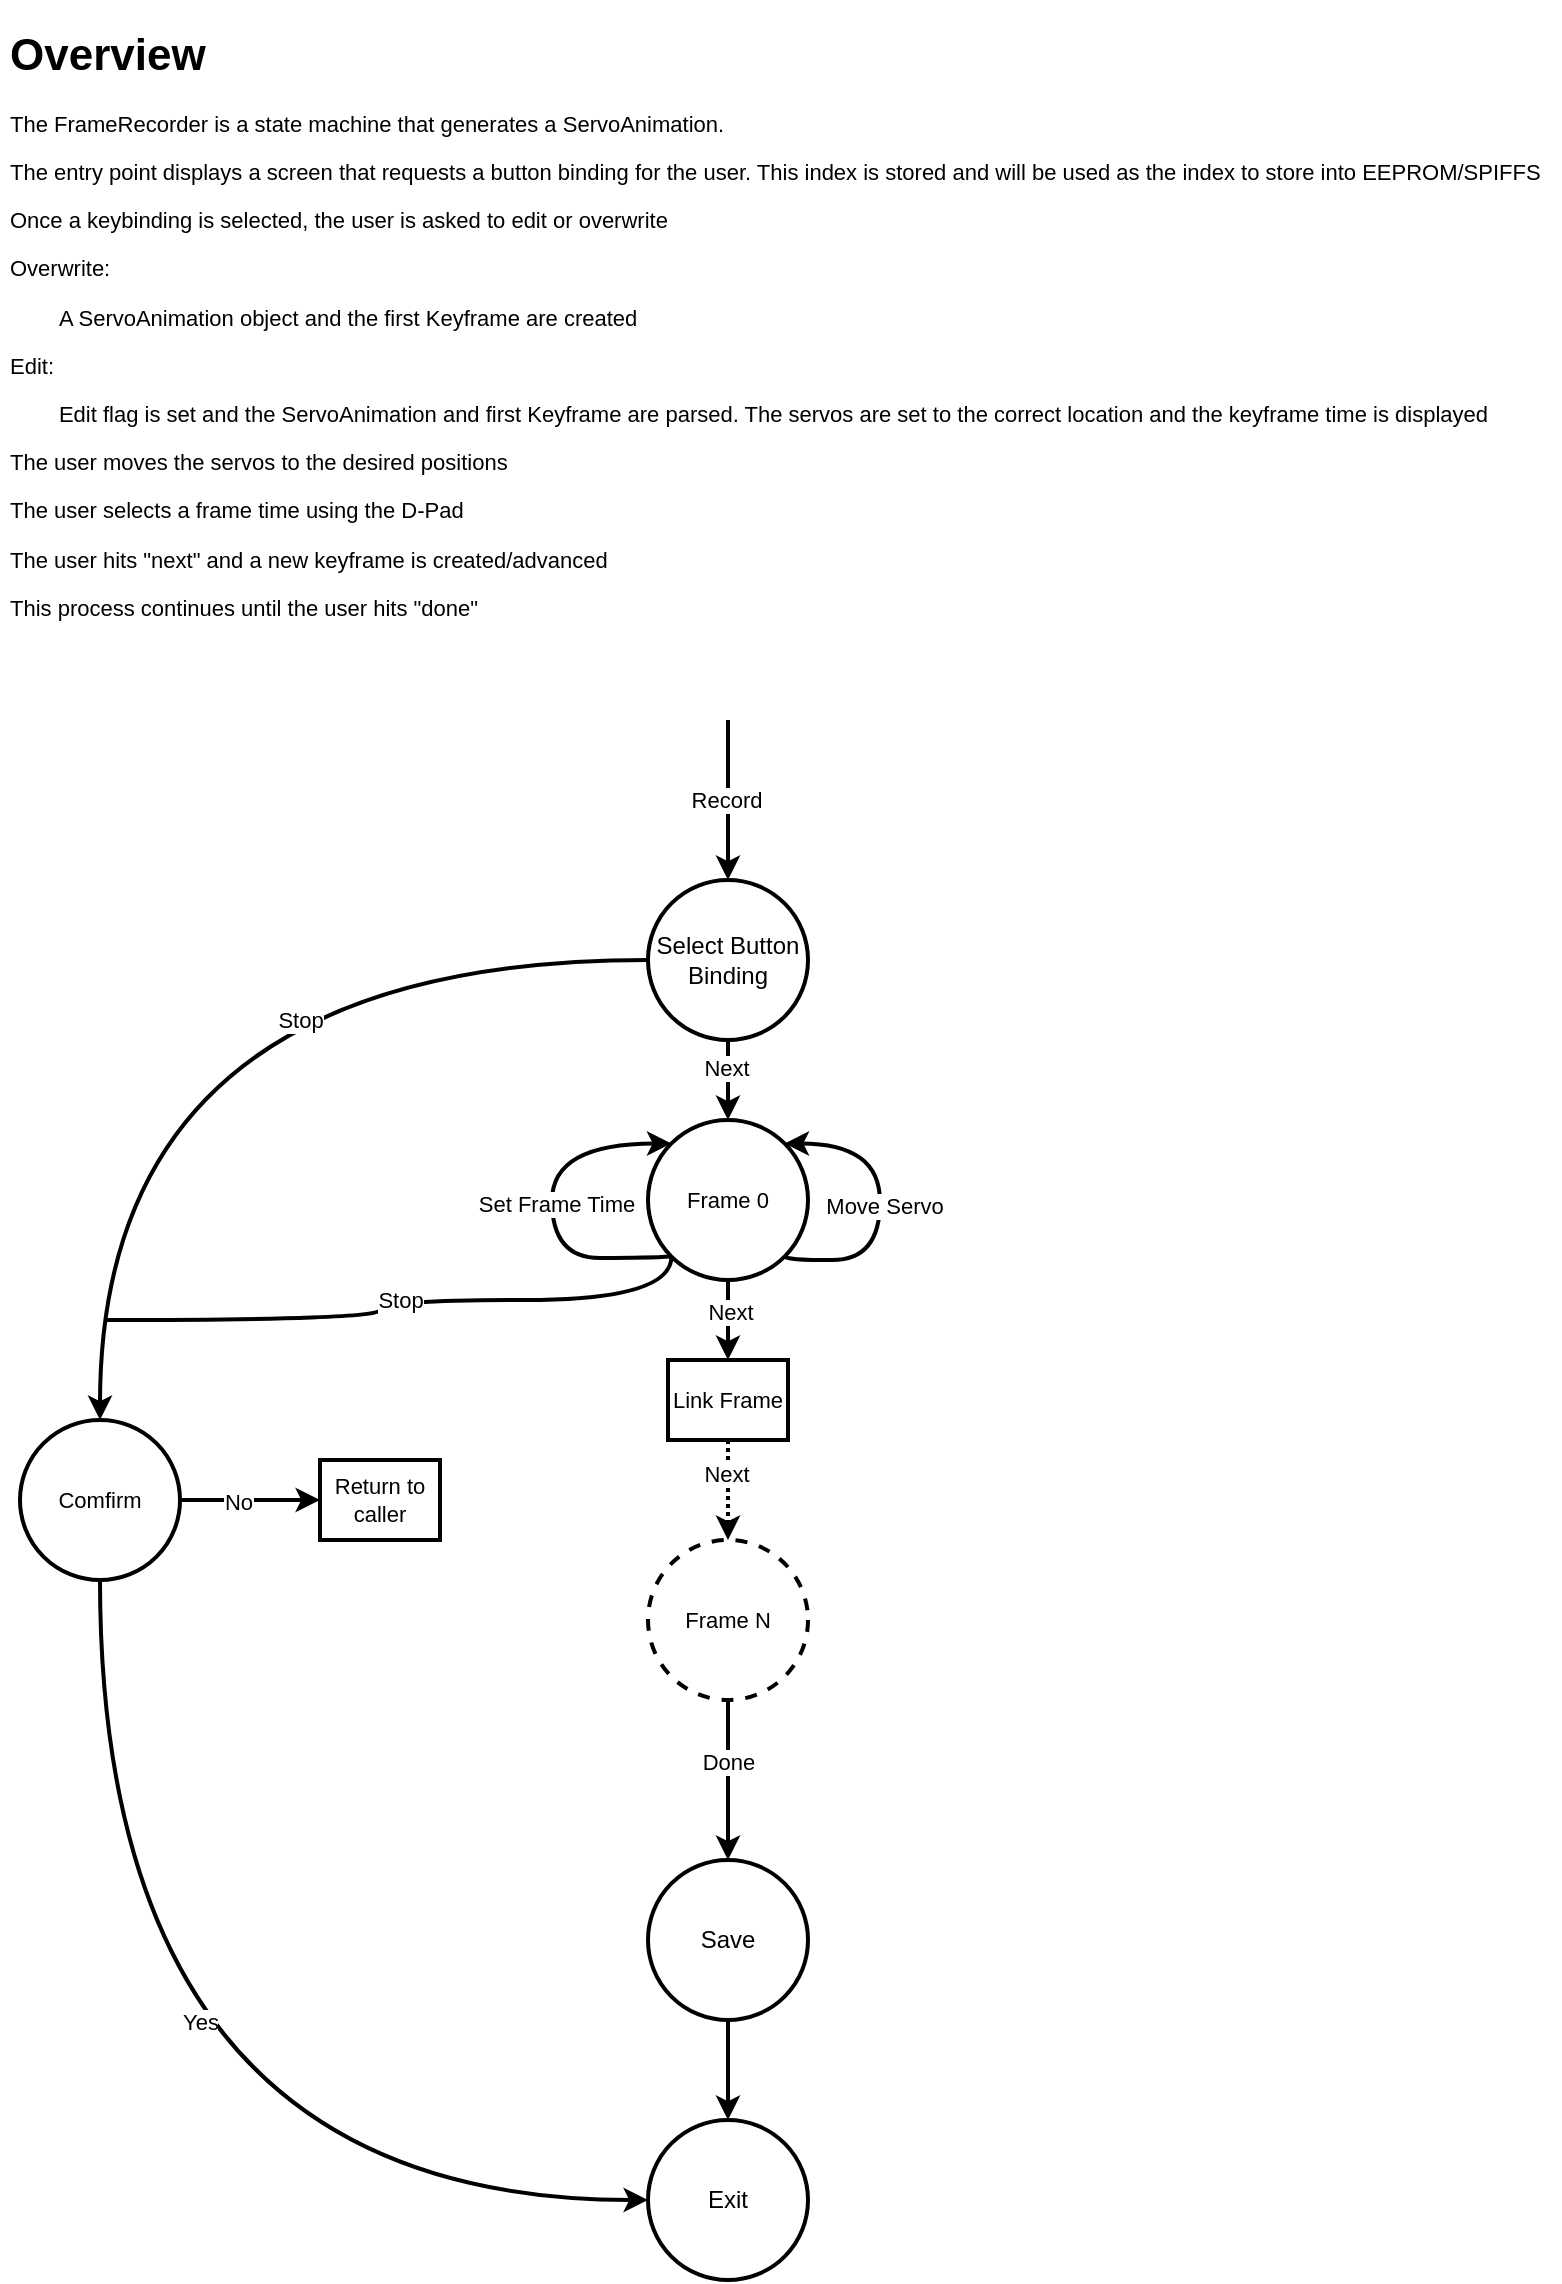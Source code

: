 <mxfile version="23.0.2" type="device">
  <diagram id="C5RBs43oDa-KdzZeNtuy" name="Page-1">
    <mxGraphModel dx="1060" dy="1110" grid="1" gridSize="10" guides="1" tooltips="1" connect="1" arrows="1" fold="1" page="1" pageScale="1" pageWidth="827" pageHeight="1169" math="0" shadow="0">
      <root>
        <mxCell id="WIyWlLk6GJQsqaUBKTNV-0" />
        <mxCell id="WIyWlLk6GJQsqaUBKTNV-1" parent="WIyWlLk6GJQsqaUBKTNV-0" />
        <mxCell id="XPkIjIV3tKnvLMuCNbhq-1" style="edgeStyle=orthogonalEdgeStyle;rounded=0;orthogonalLoop=1;jettySize=auto;html=1;exitX=0.5;exitY=0;exitDx=0;exitDy=0;endArrow=none;endFill=0;startArrow=classic;startFill=1;strokeWidth=2;" edge="1" parent="WIyWlLk6GJQsqaUBKTNV-1" source="XPkIjIV3tKnvLMuCNbhq-0">
          <mxGeometry relative="1" as="geometry">
            <mxPoint x="384" y="360" as="targetPoint" />
          </mxGeometry>
        </mxCell>
        <mxCell id="XPkIjIV3tKnvLMuCNbhq-2" value="Record" style="edgeLabel;html=1;align=center;verticalAlign=middle;resizable=0;points=[];" vertex="1" connectable="0" parent="XPkIjIV3tKnvLMuCNbhq-1">
          <mxGeometry x="-0.019" y="1" relative="1" as="geometry">
            <mxPoint x="-1" as="offset" />
          </mxGeometry>
        </mxCell>
        <mxCell id="XPkIjIV3tKnvLMuCNbhq-16" style="edgeStyle=orthogonalEdgeStyle;shape=connector;rounded=0;orthogonalLoop=1;jettySize=auto;html=1;exitX=0;exitY=0.5;exitDx=0;exitDy=0;entryX=0.5;entryY=0;entryDx=0;entryDy=0;labelBackgroundColor=default;strokeColor=default;strokeWidth=2;align=center;verticalAlign=middle;fontFamily=Helvetica;fontSize=11;fontColor=default;startArrow=none;startFill=0;endArrow=classic;endFill=1;curved=1;" edge="1" parent="WIyWlLk6GJQsqaUBKTNV-1" source="XPkIjIV3tKnvLMuCNbhq-0" target="XPkIjIV3tKnvLMuCNbhq-15">
          <mxGeometry relative="1" as="geometry" />
        </mxCell>
        <mxCell id="XPkIjIV3tKnvLMuCNbhq-23" value="Stop" style="edgeLabel;html=1;align=center;verticalAlign=middle;resizable=0;points=[];fontSize=11;fontFamily=Helvetica;fontColor=default;" vertex="1" connectable="0" parent="XPkIjIV3tKnvLMuCNbhq-16">
          <mxGeometry x="-0.219" y="22" relative="1" as="geometry">
            <mxPoint x="23" y="8" as="offset" />
          </mxGeometry>
        </mxCell>
        <mxCell id="XPkIjIV3tKnvLMuCNbhq-24" style="edgeStyle=orthogonalEdgeStyle;shape=connector;rounded=0;orthogonalLoop=1;jettySize=auto;html=1;exitX=0.5;exitY=1;exitDx=0;exitDy=0;entryX=0.5;entryY=0;entryDx=0;entryDy=0;labelBackgroundColor=default;strokeColor=default;strokeWidth=2;align=center;verticalAlign=middle;fontFamily=Helvetica;fontSize=11;fontColor=default;startArrow=none;startFill=0;endArrow=classic;endFill=1;" edge="1" parent="WIyWlLk6GJQsqaUBKTNV-1" source="XPkIjIV3tKnvLMuCNbhq-0" target="XPkIjIV3tKnvLMuCNbhq-6">
          <mxGeometry relative="1" as="geometry" />
        </mxCell>
        <mxCell id="XPkIjIV3tKnvLMuCNbhq-25" value="Next" style="edgeLabel;html=1;align=center;verticalAlign=middle;resizable=0;points=[];fontSize=11;fontFamily=Helvetica;fontColor=default;" vertex="1" connectable="0" parent="XPkIjIV3tKnvLMuCNbhq-24">
          <mxGeometry x="-0.295" y="-1" relative="1" as="geometry">
            <mxPoint as="offset" />
          </mxGeometry>
        </mxCell>
        <mxCell id="XPkIjIV3tKnvLMuCNbhq-0" value="Select Button Binding" style="ellipse;whiteSpace=wrap;html=1;aspect=fixed;strokeWidth=2;" vertex="1" parent="WIyWlLk6GJQsqaUBKTNV-1">
          <mxGeometry x="344" y="440" width="80" height="80" as="geometry" />
        </mxCell>
        <mxCell id="XPkIjIV3tKnvLMuCNbhq-52" style="edgeStyle=orthogonalEdgeStyle;shape=connector;rounded=0;orthogonalLoop=1;jettySize=auto;html=1;exitX=0.5;exitY=1;exitDx=0;exitDy=0;entryX=0.5;entryY=0;entryDx=0;entryDy=0;labelBackgroundColor=default;strokeColor=default;strokeWidth=2;align=center;verticalAlign=middle;fontFamily=Helvetica;fontSize=11;fontColor=default;startArrow=none;startFill=0;endArrow=classic;endFill=1;" edge="1" parent="WIyWlLk6GJQsqaUBKTNV-1" source="XPkIjIV3tKnvLMuCNbhq-3" target="XPkIjIV3tKnvLMuCNbhq-4">
          <mxGeometry relative="1" as="geometry" />
        </mxCell>
        <mxCell id="XPkIjIV3tKnvLMuCNbhq-3" value="Save" style="ellipse;whiteSpace=wrap;html=1;aspect=fixed;strokeWidth=2;" vertex="1" parent="WIyWlLk6GJQsqaUBKTNV-1">
          <mxGeometry x="344" y="930" width="80" height="80" as="geometry" />
        </mxCell>
        <mxCell id="XPkIjIV3tKnvLMuCNbhq-4" value="Exit" style="ellipse;whiteSpace=wrap;html=1;strokeWidth=2;" vertex="1" parent="WIyWlLk6GJQsqaUBKTNV-1">
          <mxGeometry x="344" y="1060" width="80" height="80" as="geometry" />
        </mxCell>
        <mxCell id="XPkIjIV3tKnvLMuCNbhq-29" style="edgeStyle=orthogonalEdgeStyle;shape=connector;rounded=0;orthogonalLoop=1;jettySize=auto;html=1;exitX=0.5;exitY=1;exitDx=0;exitDy=0;entryX=0.5;entryY=0;entryDx=0;entryDy=0;labelBackgroundColor=default;strokeColor=default;strokeWidth=2;align=center;verticalAlign=middle;fontFamily=Helvetica;fontSize=11;fontColor=default;startArrow=none;startFill=0;endArrow=classic;endFill=1;" edge="1" parent="WIyWlLk6GJQsqaUBKTNV-1" source="XPkIjIV3tKnvLMuCNbhq-6" target="XPkIjIV3tKnvLMuCNbhq-26">
          <mxGeometry relative="1" as="geometry" />
        </mxCell>
        <mxCell id="XPkIjIV3tKnvLMuCNbhq-30" value="Next" style="edgeLabel;html=1;align=center;verticalAlign=middle;resizable=0;points=[];fontSize=11;fontFamily=Helvetica;fontColor=default;" vertex="1" connectable="0" parent="XPkIjIV3tKnvLMuCNbhq-29">
          <mxGeometry x="-0.225" y="1" relative="1" as="geometry">
            <mxPoint as="offset" />
          </mxGeometry>
        </mxCell>
        <mxCell id="XPkIjIV3tKnvLMuCNbhq-39" value="Stop" style="edgeStyle=orthogonalEdgeStyle;shape=connector;rounded=0;orthogonalLoop=1;jettySize=auto;html=1;exitX=0;exitY=1;exitDx=0;exitDy=0;labelBackgroundColor=default;strokeColor=default;strokeWidth=2;align=center;verticalAlign=middle;fontFamily=Helvetica;fontSize=11;fontColor=default;startArrow=none;startFill=0;endArrow=none;endFill=0;curved=1;" edge="1" parent="WIyWlLk6GJQsqaUBKTNV-1" source="XPkIjIV3tKnvLMuCNbhq-6">
          <mxGeometry relative="1" as="geometry">
            <mxPoint x="73" y="660" as="targetPoint" />
            <Array as="points">
              <mxPoint x="356" y="650" />
              <mxPoint x="210" y="650" />
              <mxPoint x="210" y="660" />
            </Array>
          </mxGeometry>
        </mxCell>
        <mxCell id="XPkIjIV3tKnvLMuCNbhq-6" value="Frame 0" style="ellipse;whiteSpace=wrap;html=1;aspect=fixed;strokeColor=default;strokeWidth=2;align=center;verticalAlign=middle;fontFamily=Helvetica;fontSize=11;fontColor=default;fillColor=default;" vertex="1" parent="WIyWlLk6GJQsqaUBKTNV-1">
          <mxGeometry x="344" y="560" width="80" height="80" as="geometry" />
        </mxCell>
        <mxCell id="XPkIjIV3tKnvLMuCNbhq-7" style="edgeStyle=orthogonalEdgeStyle;shape=connector;rounded=0;orthogonalLoop=1;jettySize=auto;html=1;exitX=1;exitY=0;exitDx=0;exitDy=0;entryX=1;entryY=1;entryDx=0;entryDy=0;labelBackgroundColor=default;strokeColor=default;strokeWidth=2;align=center;verticalAlign=middle;fontFamily=Helvetica;fontSize=11;fontColor=default;startArrow=classic;startFill=1;endArrow=none;endFill=0;curved=1;" edge="1" parent="WIyWlLk6GJQsqaUBKTNV-1" source="XPkIjIV3tKnvLMuCNbhq-6" target="XPkIjIV3tKnvLMuCNbhq-6">
          <mxGeometry relative="1" as="geometry">
            <Array as="points">
              <mxPoint x="460" y="572" />
              <mxPoint x="460" y="630" />
              <mxPoint x="412" y="630" />
            </Array>
          </mxGeometry>
        </mxCell>
        <mxCell id="XPkIjIV3tKnvLMuCNbhq-8" value="Move Servo" style="edgeLabel;html=1;align=center;verticalAlign=middle;resizable=0;points=[];fontSize=11;fontFamily=Helvetica;fontColor=default;" vertex="1" connectable="0" parent="XPkIjIV3tKnvLMuCNbhq-7">
          <mxGeometry x="0.017" y="2" relative="1" as="geometry">
            <mxPoint as="offset" />
          </mxGeometry>
        </mxCell>
        <mxCell id="XPkIjIV3tKnvLMuCNbhq-10" style="edgeStyle=orthogonalEdgeStyle;shape=connector;rounded=0;orthogonalLoop=1;jettySize=auto;html=1;exitX=0;exitY=0;exitDx=0;exitDy=0;entryX=0;entryY=1;entryDx=0;entryDy=0;labelBackgroundColor=default;strokeColor=default;strokeWidth=2;align=center;verticalAlign=middle;fontFamily=Helvetica;fontSize=11;fontColor=default;startArrow=classic;startFill=1;endArrow=none;endFill=0;curved=1;" edge="1" parent="WIyWlLk6GJQsqaUBKTNV-1" source="XPkIjIV3tKnvLMuCNbhq-6" target="XPkIjIV3tKnvLMuCNbhq-6">
          <mxGeometry relative="1" as="geometry">
            <mxPoint x="343.999" y="571" as="sourcePoint" />
            <mxPoint x="343.999" y="627" as="targetPoint" />
            <Array as="points">
              <mxPoint x="296" y="572" />
              <mxPoint x="296" y="629" />
              <mxPoint x="344" y="629" />
            </Array>
          </mxGeometry>
        </mxCell>
        <mxCell id="XPkIjIV3tKnvLMuCNbhq-11" value="Set Frame Time" style="edgeLabel;html=1;align=center;verticalAlign=middle;resizable=0;points=[];fontSize=11;fontFamily=Helvetica;fontColor=default;" vertex="1" connectable="0" parent="XPkIjIV3tKnvLMuCNbhq-10">
          <mxGeometry x="0.017" y="2" relative="1" as="geometry">
            <mxPoint as="offset" />
          </mxGeometry>
        </mxCell>
        <mxCell id="XPkIjIV3tKnvLMuCNbhq-17" style="edgeStyle=orthogonalEdgeStyle;shape=connector;rounded=0;orthogonalLoop=1;jettySize=auto;html=1;exitX=0.5;exitY=1;exitDx=0;exitDy=0;entryX=0;entryY=0.5;entryDx=0;entryDy=0;labelBackgroundColor=default;strokeColor=default;strokeWidth=2;align=center;verticalAlign=middle;fontFamily=Helvetica;fontSize=11;fontColor=default;startArrow=none;startFill=0;endArrow=classic;endFill=1;curved=1;" edge="1" parent="WIyWlLk6GJQsqaUBKTNV-1" source="XPkIjIV3tKnvLMuCNbhq-15" target="XPkIjIV3tKnvLMuCNbhq-4">
          <mxGeometry relative="1" as="geometry" />
        </mxCell>
        <mxCell id="XPkIjIV3tKnvLMuCNbhq-18" value="Yes" style="edgeLabel;html=1;align=center;verticalAlign=middle;resizable=0;points=[];fontSize=11;fontFamily=Helvetica;fontColor=default;" vertex="1" connectable="0" parent="XPkIjIV3tKnvLMuCNbhq-17">
          <mxGeometry x="-0.207" y="34" relative="1" as="geometry">
            <mxPoint x="16" y="-11" as="offset" />
          </mxGeometry>
        </mxCell>
        <mxCell id="XPkIjIV3tKnvLMuCNbhq-20" style="edgeStyle=orthogonalEdgeStyle;shape=connector;rounded=0;orthogonalLoop=1;jettySize=auto;html=1;exitX=1;exitY=0.5;exitDx=0;exitDy=0;labelBackgroundColor=default;strokeColor=default;strokeWidth=2;align=center;verticalAlign=middle;fontFamily=Helvetica;fontSize=11;fontColor=default;startArrow=none;startFill=0;endArrow=classic;endFill=1;entryX=0;entryY=0.5;entryDx=0;entryDy=0;" edge="1" parent="WIyWlLk6GJQsqaUBKTNV-1" source="XPkIjIV3tKnvLMuCNbhq-15" target="XPkIjIV3tKnvLMuCNbhq-22">
          <mxGeometry relative="1" as="geometry">
            <mxPoint x="230" y="690" as="targetPoint" />
          </mxGeometry>
        </mxCell>
        <mxCell id="XPkIjIV3tKnvLMuCNbhq-21" value="No" style="edgeLabel;html=1;align=center;verticalAlign=middle;resizable=0;points=[];fontSize=11;fontFamily=Helvetica;fontColor=default;" vertex="1" connectable="0" parent="XPkIjIV3tKnvLMuCNbhq-20">
          <mxGeometry x="-0.18" y="-1" relative="1" as="geometry">
            <mxPoint as="offset" />
          </mxGeometry>
        </mxCell>
        <mxCell id="XPkIjIV3tKnvLMuCNbhq-15" value="Comfirm" style="ellipse;whiteSpace=wrap;html=1;aspect=fixed;strokeColor=default;strokeWidth=2;align=center;verticalAlign=middle;fontFamily=Helvetica;fontSize=11;fontColor=default;fillColor=default;" vertex="1" parent="WIyWlLk6GJQsqaUBKTNV-1">
          <mxGeometry x="30" y="710" width="80" height="80" as="geometry" />
        </mxCell>
        <mxCell id="XPkIjIV3tKnvLMuCNbhq-22" value="Return to caller" style="rounded=0;whiteSpace=wrap;html=1;strokeColor=default;strokeWidth=2;align=center;verticalAlign=middle;fontFamily=Helvetica;fontSize=11;fontColor=default;fillColor=default;" vertex="1" parent="WIyWlLk6GJQsqaUBKTNV-1">
          <mxGeometry x="180" y="730" width="60" height="40" as="geometry" />
        </mxCell>
        <mxCell id="XPkIjIV3tKnvLMuCNbhq-45" style="edgeStyle=orthogonalEdgeStyle;shape=connector;rounded=0;orthogonalLoop=1;jettySize=auto;html=1;exitX=0.5;exitY=1;exitDx=0;exitDy=0;labelBackgroundColor=default;strokeColor=default;strokeWidth=2;align=center;verticalAlign=middle;fontFamily=Helvetica;fontSize=11;fontColor=default;startArrow=none;startFill=0;endArrow=classic;endFill=1;dashed=1;dashPattern=1 1;entryX=0.5;entryY=0;entryDx=0;entryDy=0;" edge="1" parent="WIyWlLk6GJQsqaUBKTNV-1" source="XPkIjIV3tKnvLMuCNbhq-26" target="XPkIjIV3tKnvLMuCNbhq-46">
          <mxGeometry relative="1" as="geometry">
            <mxPoint x="383.667" y="800" as="targetPoint" />
          </mxGeometry>
        </mxCell>
        <mxCell id="XPkIjIV3tKnvLMuCNbhq-47" value="Next" style="edgeLabel;html=1;align=center;verticalAlign=middle;resizable=0;points=[];fontSize=11;fontFamily=Helvetica;fontColor=default;" vertex="1" connectable="0" parent="XPkIjIV3tKnvLMuCNbhq-45">
          <mxGeometry x="-0.32" y="-1" relative="1" as="geometry">
            <mxPoint as="offset" />
          </mxGeometry>
        </mxCell>
        <mxCell id="XPkIjIV3tKnvLMuCNbhq-26" value="Link Frame" style="rounded=0;whiteSpace=wrap;html=1;strokeColor=default;strokeWidth=2;align=center;verticalAlign=middle;fontFamily=Helvetica;fontSize=11;fontColor=default;fillColor=default;" vertex="1" parent="WIyWlLk6GJQsqaUBKTNV-1">
          <mxGeometry x="354" y="680" width="60" height="40" as="geometry" />
        </mxCell>
        <mxCell id="XPkIjIV3tKnvLMuCNbhq-49" style="edgeStyle=orthogonalEdgeStyle;shape=connector;rounded=0;orthogonalLoop=1;jettySize=auto;html=1;labelBackgroundColor=default;strokeColor=default;strokeWidth=2;align=center;verticalAlign=middle;fontFamily=Helvetica;fontSize=11;fontColor=default;startArrow=none;startFill=0;endArrow=classic;endFill=1;" edge="1" parent="WIyWlLk6GJQsqaUBKTNV-1" source="XPkIjIV3tKnvLMuCNbhq-46" target="XPkIjIV3tKnvLMuCNbhq-3">
          <mxGeometry relative="1" as="geometry" />
        </mxCell>
        <mxCell id="XPkIjIV3tKnvLMuCNbhq-50" value="Done" style="edgeLabel;html=1;align=center;verticalAlign=middle;resizable=0;points=[];fontSize=11;fontFamily=Helvetica;fontColor=default;" vertex="1" connectable="0" parent="XPkIjIV3tKnvLMuCNbhq-49">
          <mxGeometry x="-0.225" relative="1" as="geometry">
            <mxPoint as="offset" />
          </mxGeometry>
        </mxCell>
        <mxCell id="XPkIjIV3tKnvLMuCNbhq-46" value="Frame N" style="ellipse;whiteSpace=wrap;html=1;aspect=fixed;strokeColor=default;strokeWidth=2;align=center;verticalAlign=middle;fontFamily=Helvetica;fontSize=11;fontColor=default;fillColor=default;dashed=1;" vertex="1" parent="WIyWlLk6GJQsqaUBKTNV-1">
          <mxGeometry x="344" y="770" width="80" height="80" as="geometry" />
        </mxCell>
        <mxCell id="XPkIjIV3tKnvLMuCNbhq-53" value="&lt;h1&gt;Overview&lt;/h1&gt;&lt;p&gt;The FrameRecorder is a state machine that generates a ServoAnimation.&lt;/p&gt;&lt;p&gt;The entry point displays a screen that requests a button binding for the user. This index is stored and will be used as the index to store into EEPROM/SPIFFS&lt;/p&gt;&lt;p&gt;Once a keybinding is selected, the user is asked to edit or overwrite&lt;/p&gt;&lt;p&gt;Overwrite:&lt;/p&gt;&lt;p&gt;&lt;span style=&quot;white-space: pre;&quot;&gt;&#x9;&lt;/span&gt;A ServoAnimation object and the first Keyframe are created&lt;/p&gt;&lt;p&gt;Edit:&lt;/p&gt;&lt;p&gt;&lt;span style=&quot;white-space: pre;&quot;&gt;&#x9;&lt;/span&gt;Edit flag is set and the ServoAnimation and first Keyframe are parsed. The servos are set to the correct location and the keyframe time is displayed&lt;/p&gt;&lt;p&gt;The user moves the servos to the desired positions&lt;/p&gt;&lt;p&gt;The user selects a frame time using the D-Pad&lt;/p&gt;&lt;p&gt;The user hits &quot;next&quot; and a new keyframe is created/advanced&lt;/p&gt;&lt;p&gt;This process continues until the user hits &quot;done&quot;&lt;/p&gt;&lt;p&gt;The ServoAnimation is saved in EEPROM/SPIFFS&lt;/p&gt;" style="text;html=1;strokeColor=none;fillColor=none;spacing=5;spacingTop=-20;whiteSpace=wrap;overflow=hidden;rounded=0;fontSize=11;fontFamily=Helvetica;fontColor=default;" vertex="1" parent="WIyWlLk6GJQsqaUBKTNV-1">
          <mxGeometry x="20" y="10" width="780" height="310" as="geometry" />
        </mxCell>
      </root>
    </mxGraphModel>
  </diagram>
</mxfile>
